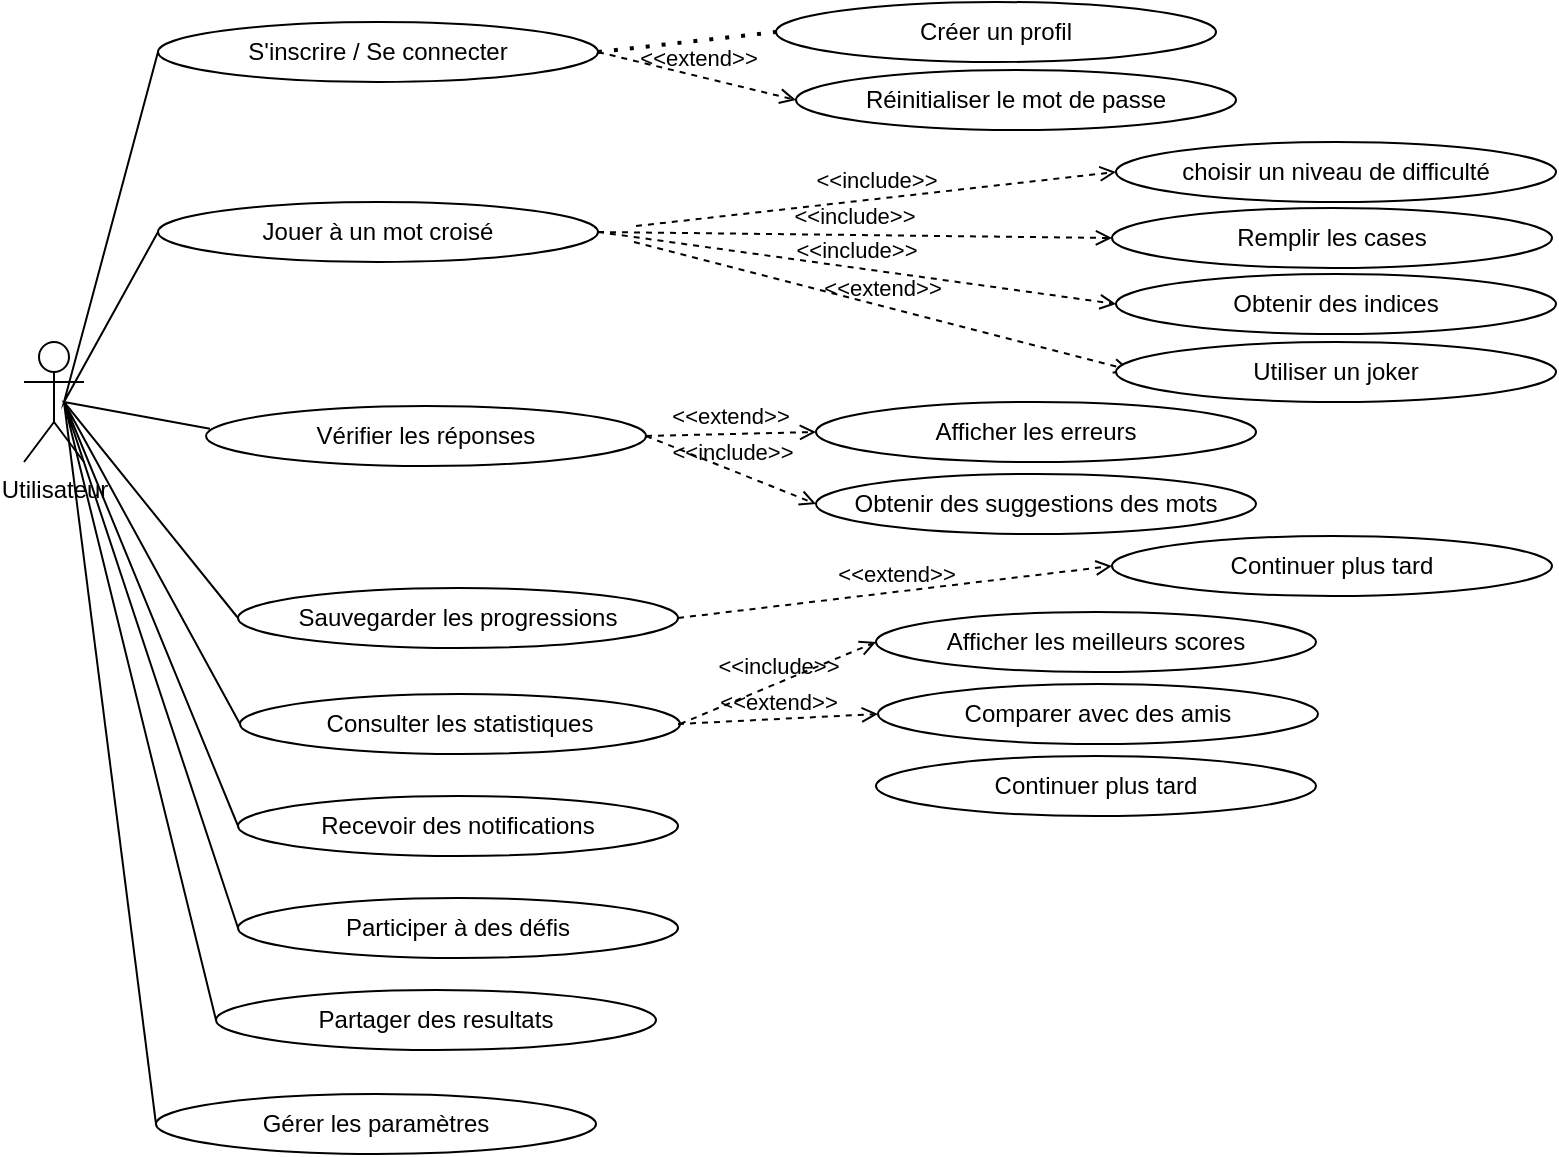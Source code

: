 <mxfile version="26.1.0">
  <diagram name="Page-1" id="RSWAmXedTwtuQrXeozfI">
    <mxGraphModel dx="1120" dy="434" grid="1" gridSize="10" guides="1" tooltips="1" connect="1" arrows="1" fold="1" page="1" pageScale="1" pageWidth="827" pageHeight="1169" math="0" shadow="0">
      <root>
        <mxCell id="0" />
        <mxCell id="1" parent="0" />
        <mxCell id="_YRt0mT5l6OJ9YUAdkki-8" value="Réinitialiser le mot de passe" style="ellipse;whiteSpace=wrap;html=1;" vertex="1" parent="1">
          <mxGeometry x="440" y="34" width="220" height="30" as="geometry" />
        </mxCell>
        <mxCell id="_YRt0mT5l6OJ9YUAdkki-9" value="Créer un profil" style="ellipse;whiteSpace=wrap;html=1;" vertex="1" parent="1">
          <mxGeometry x="430" width="220" height="30" as="geometry" />
        </mxCell>
        <mxCell id="_YRt0mT5l6OJ9YUAdkki-10" value="" style="endArrow=none;dashed=1;html=1;dashPattern=1 3;strokeWidth=2;rounded=0;exitX=1;exitY=0.5;exitDx=0;exitDy=0;entryX=0;entryY=0.5;entryDx=0;entryDy=0;" edge="1" parent="1" source="kj8qoA-xbc1wfrMlvHZg-2" target="_YRt0mT5l6OJ9YUAdkki-9">
          <mxGeometry width="50" height="50" relative="1" as="geometry">
            <mxPoint x="430" y="70" as="sourcePoint" />
            <mxPoint x="480" y="20" as="targetPoint" />
          </mxGeometry>
        </mxCell>
        <mxCell id="_YRt0mT5l6OJ9YUAdkki-16" value="" style="group" vertex="1" connectable="0" parent="1">
          <mxGeometry x="54" y="80" width="360" height="350" as="geometry" />
        </mxCell>
        <mxCell id="kj8qoA-xbc1wfrMlvHZg-1" value="Utilisateur" style="shape=umlActor;verticalLabelPosition=bottom;verticalAlign=top;html=1;outlineConnect=0;" parent="_YRt0mT5l6OJ9YUAdkki-16" vertex="1">
          <mxGeometry y="90" width="30" height="60" as="geometry" />
        </mxCell>
        <mxCell id="kj8qoA-xbc1wfrMlvHZg-3" value="Jouer à un mot croisé" style="ellipse;whiteSpace=wrap;html=1;" parent="_YRt0mT5l6OJ9YUAdkki-16" vertex="1">
          <mxGeometry x="67" y="20" width="220" height="30" as="geometry" />
        </mxCell>
        <mxCell id="kj8qoA-xbc1wfrMlvHZg-4" value="Vérifier les réponses" style="ellipse;whiteSpace=wrap;html=1;" parent="_YRt0mT5l6OJ9YUAdkki-16" vertex="1">
          <mxGeometry x="91" y="122" width="220" height="30" as="geometry" />
        </mxCell>
        <mxCell id="kj8qoA-xbc1wfrMlvHZg-5" value="Sauvegarder les progressions" style="ellipse;whiteSpace=wrap;html=1;" parent="_YRt0mT5l6OJ9YUAdkki-16" vertex="1">
          <mxGeometry x="107" y="213" width="220" height="30" as="geometry" />
        </mxCell>
        <mxCell id="baNrg_bLgTo3lkInpuYU-12" value="" style="endArrow=none;html=1;rounded=0;entryX=0.009;entryY=0.38;entryDx=0;entryDy=0;entryPerimeter=0;exitX=0;exitY=0.5;exitDx=0;exitDy=0;" parent="_YRt0mT5l6OJ9YUAdkki-16" source="kj8qoA-xbc1wfrMlvHZg-5" target="kj8qoA-xbc1wfrMlvHZg-4" edge="1">
          <mxGeometry width="50" height="50" relative="1" as="geometry">
            <mxPoint x="130" y="240" as="sourcePoint" />
            <mxPoint x="380" y="190" as="targetPoint" />
            <Array as="points">
              <mxPoint x="20" y="120" />
            </Array>
          </mxGeometry>
        </mxCell>
        <mxCell id="baNrg_bLgTo3lkInpuYU-13" value="Consulter les statistiques" style="ellipse;whiteSpace=wrap;html=1;" parent="_YRt0mT5l6OJ9YUAdkki-16" vertex="1">
          <mxGeometry x="108" y="266" width="220" height="30" as="geometry" />
        </mxCell>
        <mxCell id="baNrg_bLgTo3lkInpuYU-14" value="" style="endArrow=none;html=1;rounded=0;entryX=0;entryY=0.5;entryDx=0;entryDy=0;exitX=0;exitY=0.5;exitDx=0;exitDy=0;" parent="_YRt0mT5l6OJ9YUAdkki-16" target="baNrg_bLgTo3lkInpuYU-13" edge="1" source="_YRt0mT5l6OJ9YUAdkki-1">
          <mxGeometry width="50" height="50" relative="1" as="geometry">
            <mxPoint x="130" y="390" as="sourcePoint" />
            <mxPoint x="380" y="190" as="targetPoint" />
            <Array as="points">
              <mxPoint x="20" y="120" />
            </Array>
          </mxGeometry>
        </mxCell>
        <mxCell id="_YRt0mT5l6OJ9YUAdkki-1" value="Recevoir des notifications" style="ellipse;whiteSpace=wrap;html=1;" vertex="1" parent="_YRt0mT5l6OJ9YUAdkki-16">
          <mxGeometry x="107" y="317" width="220" height="30" as="geometry" />
        </mxCell>
        <mxCell id="_YRt0mT5l6OJ9YUAdkki-2" value="Participer à des défis" style="ellipse;whiteSpace=wrap;html=1;" vertex="1" parent="_YRt0mT5l6OJ9YUAdkki-16">
          <mxGeometry x="107" y="368" width="220" height="30" as="geometry" />
        </mxCell>
        <mxCell id="_YRt0mT5l6OJ9YUAdkki-3" value="Partager des resultats&lt;span style=&quot;color: rgba(0, 0, 0, 0); font-family: monospace; font-size: 0px; text-align: start; text-wrap-mode: nowrap;&quot;&gt;%3CmxGraphModel%3E%3Croot%3E%3CmxCell%20id%3D%220%22%2F%3E%3CmxCell%20id%3D%221%22%20parent%3D%220%22%2F%3E%3CmxCell%20id%3D%222%22%20value%3D%22Participer%20%C3%A0%20des%20d%C3%A9fis%22%20style%3D%22ellipse%3BwhiteSpace%3Dwrap%3Bhtml%3D1%3B%22%20vertex%3D%221%22%20parent%3D%221%22%3E%3CmxGeometry%20x%3D%22200%22%20y%3D%22250%22%20width%3D%22220%22%20height%3D%2230%22%20as%3D%22geometry%22%2F%3E%3C%2FmxCell%3E%3C%2Froot%3E%3C%2FmxGraphModel%3E&lt;/span&gt;" style="ellipse;whiteSpace=wrap;html=1;" vertex="1" parent="_YRt0mT5l6OJ9YUAdkki-16">
          <mxGeometry x="96" y="414" width="220" height="30" as="geometry" />
        </mxCell>
        <mxCell id="_YRt0mT5l6OJ9YUAdkki-4" value="Gérer les paramètres" style="ellipse;whiteSpace=wrap;html=1;" vertex="1" parent="_YRt0mT5l6OJ9YUAdkki-16">
          <mxGeometry x="66" y="466" width="220" height="30" as="geometry" />
        </mxCell>
        <mxCell id="_YRt0mT5l6OJ9YUAdkki-5" value="" style="endArrow=none;html=1;rounded=0;entryX=0;entryY=0.5;entryDx=0;entryDy=0;exitX=0;exitY=0.5;exitDx=0;exitDy=0;exitPerimeter=0;" edge="1" parent="_YRt0mT5l6OJ9YUAdkki-16" source="_YRt0mT5l6OJ9YUAdkki-2" target="_YRt0mT5l6OJ9YUAdkki-3">
          <mxGeometry width="50" height="50" relative="1" as="geometry">
            <mxPoint x="150" y="225" as="sourcePoint" />
            <mxPoint x="150" y="185" as="targetPoint" />
            <Array as="points">
              <mxPoint x="20" y="120" />
            </Array>
          </mxGeometry>
        </mxCell>
        <mxCell id="_YRt0mT5l6OJ9YUAdkki-7" value="" style="endArrow=none;html=1;rounded=0;exitX=0;exitY=0.5;exitDx=0;exitDy=0;" edge="1" parent="_YRt0mT5l6OJ9YUAdkki-16" source="_YRt0mT5l6OJ9YUAdkki-4">
          <mxGeometry width="50" height="50" relative="1" as="geometry">
            <mxPoint x="-50" y="260" as="sourcePoint" />
            <mxPoint x="20" y="120" as="targetPoint" />
          </mxGeometry>
        </mxCell>
        <mxCell id="baNrg_bLgTo3lkInpuYU-9" style="edgeStyle=orthogonalEdgeStyle;rounded=0;orthogonalLoop=1;jettySize=auto;html=1;exitX=0.5;exitY=1;exitDx=0;exitDy=0;" parent="_YRt0mT5l6OJ9YUAdkki-16" source="kj8qoA-xbc1wfrMlvHZg-3" target="kj8qoA-xbc1wfrMlvHZg-3" edge="1">
          <mxGeometry relative="1" as="geometry" />
        </mxCell>
        <mxCell id="baNrg_bLgTo3lkInpuYU-10" style="edgeStyle=orthogonalEdgeStyle;rounded=0;orthogonalLoop=1;jettySize=auto;html=1;exitX=0.5;exitY=1;exitDx=0;exitDy=0;" parent="_YRt0mT5l6OJ9YUAdkki-16" source="kj8qoA-xbc1wfrMlvHZg-3" target="kj8qoA-xbc1wfrMlvHZg-3" edge="1">
          <mxGeometry relative="1" as="geometry" />
        </mxCell>
        <mxCell id="_YRt0mT5l6OJ9YUAdkki-30" value="&amp;lt;&amp;lt;extend&amp;gt;&amp;gt;" style="html=1;verticalAlign=bottom;labelBackgroundColor=none;endArrow=open;endFill=0;dashed=1;rounded=0;entryX=0.032;entryY=0.467;entryDx=0;entryDy=0;entryPerimeter=0;" edge="1" parent="_YRt0mT5l6OJ9YUAdkki-16" target="_YRt0mT5l6OJ9YUAdkki-20">
          <mxGeometry width="160" relative="1" as="geometry">
            <mxPoint x="305" y="40" as="sourcePoint" />
            <mxPoint x="476" y="115" as="targetPoint" />
          </mxGeometry>
        </mxCell>
        <mxCell id="kj8qoA-xbc1wfrMlvHZg-2" value="S&#39;inscrire / Se connecter" style="ellipse;whiteSpace=wrap;html=1;" parent="1" vertex="1">
          <mxGeometry x="121" y="10" width="220" height="30" as="geometry" />
        </mxCell>
        <mxCell id="baNrg_bLgTo3lkInpuYU-7" value="" style="endArrow=none;html=1;rounded=0;entryX=0;entryY=0.5;entryDx=0;entryDy=0;exitX=0;exitY=0.5;exitDx=0;exitDy=0;" parent="1" source="kj8qoA-xbc1wfrMlvHZg-3" target="kj8qoA-xbc1wfrMlvHZg-2" edge="1">
          <mxGeometry width="50" height="50" relative="1" as="geometry">
            <mxPoint x="184" y="220" as="sourcePoint" />
            <mxPoint x="224" y="200" as="targetPoint" />
            <Array as="points">
              <mxPoint x="74" y="200" />
            </Array>
          </mxGeometry>
        </mxCell>
        <mxCell id="_YRt0mT5l6OJ9YUAdkki-17" value="choisir un niveau de difficulté" style="ellipse;whiteSpace=wrap;html=1;" vertex="1" parent="1">
          <mxGeometry x="600" y="70" width="220" height="30" as="geometry" />
        </mxCell>
        <mxCell id="_YRt0mT5l6OJ9YUAdkki-18" value="Remplir les cases" style="ellipse;whiteSpace=wrap;html=1;" vertex="1" parent="1">
          <mxGeometry x="598" y="103" width="220" height="30" as="geometry" />
        </mxCell>
        <mxCell id="_YRt0mT5l6OJ9YUAdkki-19" value="Obtenir des indices" style="ellipse;whiteSpace=wrap;html=1;" vertex="1" parent="1">
          <mxGeometry x="600" y="136" width="220" height="30" as="geometry" />
        </mxCell>
        <mxCell id="_YRt0mT5l6OJ9YUAdkki-20" value="Utiliser un joker" style="ellipse;whiteSpace=wrap;html=1;" vertex="1" parent="1">
          <mxGeometry x="600" y="170" width="220" height="30" as="geometry" />
        </mxCell>
        <mxCell id="_YRt0mT5l6OJ9YUAdkki-26" value="&amp;lt;&amp;lt;include&amp;gt;&amp;gt;" style="html=1;verticalAlign=bottom;labelBackgroundColor=none;endArrow=open;endFill=0;dashed=1;rounded=0;entryX=0;entryY=0.5;entryDx=0;entryDy=0;" edge="1" parent="1" target="_YRt0mT5l6OJ9YUAdkki-17">
          <mxGeometry width="160" relative="1" as="geometry">
            <mxPoint x="360" y="112" as="sourcePoint" />
            <mxPoint x="520" y="112" as="targetPoint" />
          </mxGeometry>
        </mxCell>
        <mxCell id="_YRt0mT5l6OJ9YUAdkki-27" value="&amp;lt;&amp;lt;include&amp;gt;&amp;gt;" style="html=1;verticalAlign=bottom;labelBackgroundColor=none;endArrow=open;endFill=0;dashed=1;rounded=0;entryX=0;entryY=0.5;entryDx=0;entryDy=0;exitX=1;exitY=0.5;exitDx=0;exitDy=0;" edge="1" parent="1" source="kj8qoA-xbc1wfrMlvHZg-3" target="_YRt0mT5l6OJ9YUAdkki-18">
          <mxGeometry width="160" relative="1" as="geometry">
            <mxPoint x="370" y="122" as="sourcePoint" />
            <mxPoint x="540" y="105" as="targetPoint" />
          </mxGeometry>
        </mxCell>
        <mxCell id="_YRt0mT5l6OJ9YUAdkki-28" value="&amp;lt;&amp;lt;include&amp;gt;&amp;gt;" style="html=1;verticalAlign=bottom;labelBackgroundColor=none;endArrow=open;endFill=0;dashed=1;rounded=0;entryX=0;entryY=0.5;entryDx=0;entryDy=0;exitX=1;exitY=0.5;exitDx=0;exitDy=0;" edge="1" parent="1" source="kj8qoA-xbc1wfrMlvHZg-3" target="_YRt0mT5l6OJ9YUAdkki-19">
          <mxGeometry width="160" relative="1" as="geometry">
            <mxPoint x="370" y="125" as="sourcePoint" />
            <mxPoint x="540" y="137" as="targetPoint" />
          </mxGeometry>
        </mxCell>
        <mxCell id="_YRt0mT5l6OJ9YUAdkki-29" value="&amp;lt;&amp;lt;extend&amp;gt;&amp;gt;" style="html=1;verticalAlign=bottom;labelBackgroundColor=none;endArrow=open;endFill=0;dashed=1;rounded=0;entryX=0;entryY=0.5;entryDx=0;entryDy=0;exitX=1;exitY=0.5;exitDx=0;exitDy=0;" edge="1" parent="1" source="kj8qoA-xbc1wfrMlvHZg-2" target="_YRt0mT5l6OJ9YUAdkki-8">
          <mxGeometry width="160" relative="1" as="geometry">
            <mxPoint x="360" y="24.5" as="sourcePoint" />
            <mxPoint x="520" y="24.5" as="targetPoint" />
          </mxGeometry>
        </mxCell>
        <mxCell id="_YRt0mT5l6OJ9YUAdkki-31" value="Afficher les erreurs" style="ellipse;whiteSpace=wrap;html=1;" vertex="1" parent="1">
          <mxGeometry x="450" y="200" width="220" height="30" as="geometry" />
        </mxCell>
        <mxCell id="_YRt0mT5l6OJ9YUAdkki-32" value="Obtenir des suggestions des mots" style="ellipse;whiteSpace=wrap;html=1;" vertex="1" parent="1">
          <mxGeometry x="450" y="236" width="220" height="30" as="geometry" />
        </mxCell>
        <mxCell id="_YRt0mT5l6OJ9YUAdkki-34" value="&amp;lt;&amp;lt;extend&amp;gt;&amp;gt;" style="html=1;verticalAlign=bottom;labelBackgroundColor=none;endArrow=open;endFill=0;dashed=1;rounded=0;entryX=0;entryY=0.5;entryDx=0;entryDy=0;exitX=1;exitY=0.5;exitDx=0;exitDy=0;" edge="1" parent="1" source="kj8qoA-xbc1wfrMlvHZg-4" target="_YRt0mT5l6OJ9YUAdkki-31">
          <mxGeometry width="160" relative="1" as="geometry">
            <mxPoint x="370" y="200" as="sourcePoint" />
            <mxPoint x="469" y="224" as="targetPoint" />
          </mxGeometry>
        </mxCell>
        <mxCell id="_YRt0mT5l6OJ9YUAdkki-37" value="&amp;lt;&amp;lt;include&amp;gt;&amp;gt;" style="html=1;verticalAlign=bottom;labelBackgroundColor=none;endArrow=open;endFill=0;dashed=1;rounded=0;entryX=0;entryY=0.5;entryDx=0;entryDy=0;exitX=1;exitY=0.5;exitDx=0;exitDy=0;" edge="1" parent="1" source="kj8qoA-xbc1wfrMlvHZg-4" target="_YRt0mT5l6OJ9YUAdkki-32">
          <mxGeometry width="160" relative="1" as="geometry">
            <mxPoint x="360" y="220" as="sourcePoint" />
            <mxPoint x="619" y="256" as="targetPoint" />
          </mxGeometry>
        </mxCell>
        <mxCell id="_YRt0mT5l6OJ9YUAdkki-38" value="Continuer plus tard" style="ellipse;whiteSpace=wrap;html=1;" vertex="1" parent="1">
          <mxGeometry x="598" y="267" width="220" height="30" as="geometry" />
        </mxCell>
        <mxCell id="_YRt0mT5l6OJ9YUAdkki-39" value="&amp;lt;&amp;lt;extend&amp;gt;&amp;gt;" style="html=1;verticalAlign=bottom;labelBackgroundColor=none;endArrow=open;endFill=0;dashed=1;rounded=0;entryX=0;entryY=0.5;entryDx=0;entryDy=0;exitX=1;exitY=0.5;exitDx=0;exitDy=0;" edge="1" parent="1" source="kj8qoA-xbc1wfrMlvHZg-5" target="_YRt0mT5l6OJ9YUAdkki-38">
          <mxGeometry width="160" relative="1" as="geometry">
            <mxPoint x="380" y="302" as="sourcePoint" />
            <mxPoint x="465" y="300" as="targetPoint" />
          </mxGeometry>
        </mxCell>
        <mxCell id="_YRt0mT5l6OJ9YUAdkki-40" value="Afficher les meilleurs scores" style="ellipse;whiteSpace=wrap;html=1;" vertex="1" parent="1">
          <mxGeometry x="480" y="305" width="220" height="30" as="geometry" />
        </mxCell>
        <mxCell id="_YRt0mT5l6OJ9YUAdkki-41" value="Comparer avec des amis" style="ellipse;whiteSpace=wrap;html=1;" vertex="1" parent="1">
          <mxGeometry x="481" y="341" width="220" height="30" as="geometry" />
        </mxCell>
        <mxCell id="_YRt0mT5l6OJ9YUAdkki-42" value="Continuer plus tard" style="ellipse;whiteSpace=wrap;html=1;" vertex="1" parent="1">
          <mxGeometry x="480" y="377" width="220" height="30" as="geometry" />
        </mxCell>
        <mxCell id="_YRt0mT5l6OJ9YUAdkki-44" value="&amp;lt;&amp;lt;extend&amp;gt;&amp;gt;" style="html=1;verticalAlign=bottom;labelBackgroundColor=none;endArrow=open;endFill=0;dashed=1;rounded=0;entryX=0;entryY=0.5;entryDx=0;entryDy=0;exitX=1;exitY=0.5;exitDx=0;exitDy=0;" edge="1" parent="1" target="_YRt0mT5l6OJ9YUAdkki-41">
          <mxGeometry width="160" relative="1" as="geometry">
            <mxPoint x="381" y="361" as="sourcePoint" />
            <mxPoint x="598" y="335" as="targetPoint" />
          </mxGeometry>
        </mxCell>
        <mxCell id="_YRt0mT5l6OJ9YUAdkki-45" value="&amp;lt;&amp;lt;include&amp;gt;&amp;gt;" style="html=1;verticalAlign=bottom;labelBackgroundColor=none;endArrow=open;endFill=0;dashed=1;rounded=0;exitX=1;exitY=0.5;exitDx=0;exitDy=0;entryX=0;entryY=0.5;entryDx=0;entryDy=0;" edge="1" parent="1" source="baNrg_bLgTo3lkInpuYU-13" target="_YRt0mT5l6OJ9YUAdkki-40">
          <mxGeometry width="160" relative="1" as="geometry">
            <mxPoint x="380" y="320" as="sourcePoint" />
            <mxPoint x="465" y="354" as="targetPoint" />
          </mxGeometry>
        </mxCell>
      </root>
    </mxGraphModel>
  </diagram>
</mxfile>
